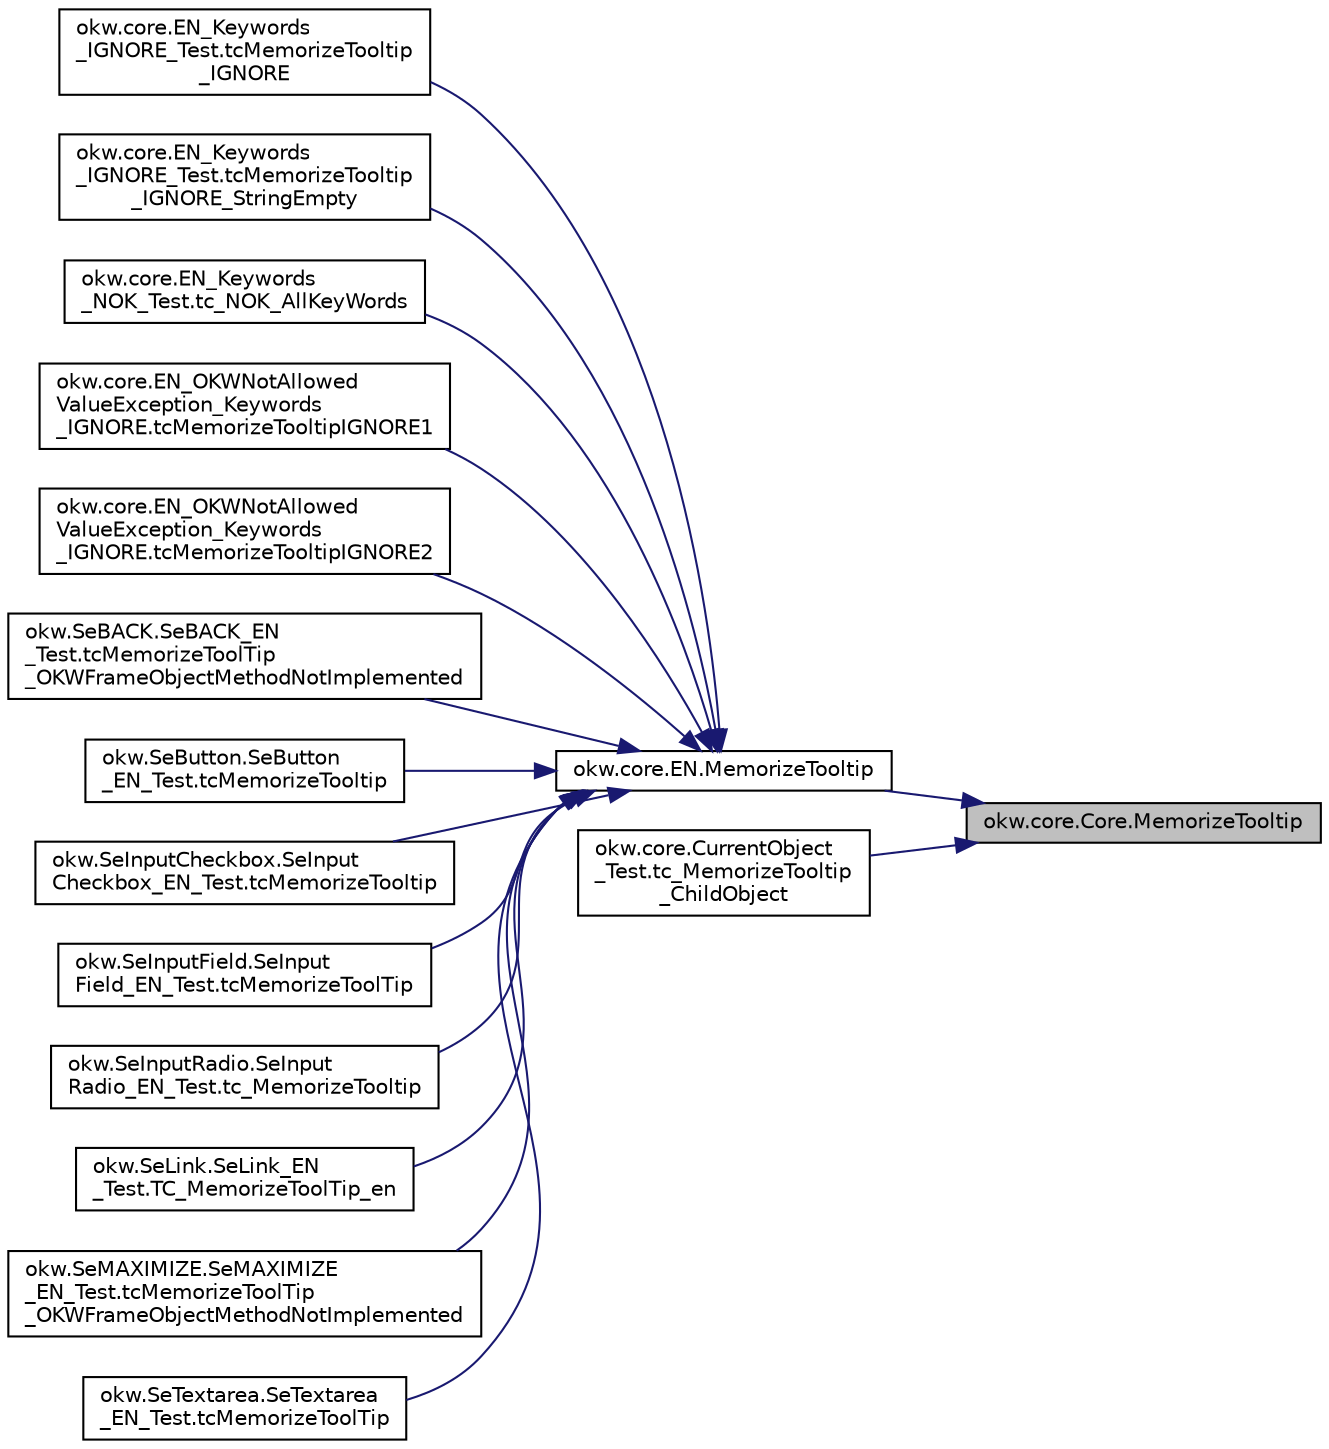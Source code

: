 digraph "okw.core.Core.MemorizeTooltip"
{
 // INTERACTIVE_SVG=YES
 // LATEX_PDF_SIZE
  edge [fontname="Helvetica",fontsize="10",labelfontname="Helvetica",labelfontsize="10"];
  node [fontname="Helvetica",fontsize="10",shape=record];
  rankdir="RL";
  Node1254 [label="okw.core.Core.MemorizeTooltip",height=0.2,width=0.4,color="black", fillcolor="grey75", style="filled", fontcolor="black",tooltip="Dokumentiert den Tooltip-Text (Kurzinformation) des gegebenen Objekts."];
  Node1254 -> Node1255 [dir="back",color="midnightblue",fontsize="10",style="solid",fontname="Helvetica"];
  Node1255 [label="okw.core.EN.MemorizeTooltip",height=0.2,width=0.4,color="black", fillcolor="white", style="filled",URL="$classokw_1_1core_1_1_e_n.html#ac3baf8611adc749803c55cdd0aaf2c01",tooltip="Dokumentiert den Tooltip-Text (Kurzinformation) des gegebenen Objekts."];
  Node1255 -> Node1256 [dir="back",color="midnightblue",fontsize="10",style="solid",fontname="Helvetica"];
  Node1256 [label="okw.core.EN_Keywords\l_IGNORE_Test.tcMemorizeTooltip\l_IGNORE",height=0.2,width=0.4,color="black", fillcolor="white", style="filled",URL="$classokw_1_1core_1_1_e_n___keywords___i_g_n_o_r_e___test.html#a7facb8d1335211bcf071b3d6259aed66",tooltip=" "];
  Node1255 -> Node1257 [dir="back",color="midnightblue",fontsize="10",style="solid",fontname="Helvetica"];
  Node1257 [label="okw.core.EN_Keywords\l_IGNORE_Test.tcMemorizeTooltip\l_IGNORE_StringEmpty",height=0.2,width=0.4,color="black", fillcolor="white", style="filled",URL="$classokw_1_1core_1_1_e_n___keywords___i_g_n_o_r_e___test.html#afbdb2fb5c779c7b4e28889ca25eefc89",tooltip=" "];
  Node1255 -> Node1258 [dir="back",color="midnightblue",fontsize="10",style="solid",fontname="Helvetica"];
  Node1258 [label="okw.core.EN_Keywords\l_NOK_Test.tc_NOK_AllKeyWords",height=0.2,width=0.4,color="black", fillcolor="white", style="filled",URL="$classokw_1_1core_1_1_e_n___keywords___n_o_k___test.html#a81a960a2341dfb0e27da7871291c84dc",tooltip="Prüft methoden aufruf für einen einfachen Click."];
  Node1255 -> Node1259 [dir="back",color="midnightblue",fontsize="10",style="solid",fontname="Helvetica"];
  Node1259 [label="okw.core.EN_OKWNotAllowed\lValueException_Keywords\l_IGNORE.tcMemorizeTooltipIGNORE1",height=0.2,width=0.4,color="black", fillcolor="white", style="filled",URL="$classokw_1_1core_1_1_e_n___o_k_w_not_allowed_value_exception___keywords___i_g_n_o_r_e.html#a06035280715d3165c7d36bd6cb226724",tooltip="Prüft ob \"${IGNORE} \" die Ausnahme okw.exceptions.OKWNotAllowedValueException auslöst."];
  Node1255 -> Node1260 [dir="back",color="midnightblue",fontsize="10",style="solid",fontname="Helvetica"];
  Node1260 [label="okw.core.EN_OKWNotAllowed\lValueException_Keywords\l_IGNORE.tcMemorizeTooltipIGNORE2",height=0.2,width=0.4,color="black", fillcolor="white", style="filled",URL="$classokw_1_1core_1_1_e_n___o_k_w_not_allowed_value_exception___keywords___i_g_n_o_r_e.html#a302a83a0ef7e26e6cf791fc49ffd5b45",tooltip="Prüft ob \"\"${IGNORE}${TCN}\" die Ausnahme okw.exceptions.OKWNotAllowedValueException auslöst."];
  Node1255 -> Node1261 [dir="back",color="midnightblue",fontsize="10",style="solid",fontname="Helvetica"];
  Node1261 [label="okw.SeBACK.SeBACK_EN\l_Test.tcMemorizeToolTip\l_OKWFrameObjectMethodNotImplemented",height=0.2,width=0.4,color="black", fillcolor="white", style="filled",URL="$classokw_1_1_se_b_a_c_k_1_1_se_b_a_c_k___e_n___test.html#ad2229251534ee34b11fbdb2f61475060",tooltip="Teste das Schlüsselwort MemorizeTooltip( FN, MemKey ) eines SeBACK Prüfen."];
  Node1255 -> Node1262 [dir="back",color="midnightblue",fontsize="10",style="solid",fontname="Helvetica"];
  Node1262 [label="okw.SeButton.SeButton\l_EN_Test.tcMemorizeTooltip",height=0.2,width=0.4,color="black", fillcolor="white", style="filled",URL="$classokw_1_1_se_button_1_1_se_button___e_n___test.html#ab5f86f97a634753914c8c2b08b155a05",tooltip="Test des Schlüsselwortes MemorizeTooltip für den GUI-Adapter SeButton."];
  Node1255 -> Node1263 [dir="back",color="midnightblue",fontsize="10",style="solid",fontname="Helvetica"];
  Node1263 [label="okw.SeInputCheckbox.SeInput\lCheckbox_EN_Test.tcMemorizeTooltip",height=0.2,width=0.4,color="black", fillcolor="white", style="filled",URL="$classokw_1_1_se_input_checkbox_1_1_se_input_checkbox___e_n___test.html#afafdab11ea44117d916cdcaba9d30cce",tooltip="Speichert ob ein vorhandenes objekt existiert."];
  Node1255 -> Node1264 [dir="back",color="midnightblue",fontsize="10",style="solid",fontname="Helvetica"];
  Node1264 [label="okw.SeInputField.SeInput\lField_EN_Test.tcMemorizeToolTip",height=0.2,width=0.4,color="black", fillcolor="white", style="filled",URL="$classokw_1_1_se_input_field_1_1_se_input_field___e_n___test.html#ab6cc18cf0a879e094db1b03150a0d270",tooltip="Teste das Schlüsselwort MemorizeTooltip( FN, MemKey ) eines SeInputText Prüfen."];
  Node1255 -> Node1265 [dir="back",color="midnightblue",fontsize="10",style="solid",fontname="Helvetica"];
  Node1265 [label="okw.SeInputRadio.SeInput\lRadio_EN_Test.tc_MemorizeTooltip",height=0.2,width=0.4,color="black", fillcolor="white", style="filled",URL="$classokw_1_1_se_input_radio_1_1_se_input_radio___e_n___test.html#a7b83c595bca49f4d2a2d73f59d20a3cc",tooltip="Test des Schlüsselwortes MemorizeTooltip für den GUI-Adapter SeInputRadio."];
  Node1255 -> Node1266 [dir="back",color="midnightblue",fontsize="10",style="solid",fontname="Helvetica"];
  Node1266 [label="okw.SeLink.SeLink_EN\l_Test.TC_MemorizeToolTip_en",height=0.2,width=0.4,color="black", fillcolor="white", style="filled",URL="$classokw_1_1_se_link_1_1_se_link___e_n___test.html#ad88f4d017f1a55ad12f9ffc5ed0ab336",tooltip="Prüft die Methode SeLink.MemorizeToolTip."];
  Node1255 -> Node1267 [dir="back",color="midnightblue",fontsize="10",style="solid",fontname="Helvetica"];
  Node1267 [label="okw.SeMAXIMIZE.SeMAXIMIZE\l_EN_Test.tcMemorizeToolTip\l_OKWFrameObjectMethodNotImplemented",height=0.2,width=0.4,color="black", fillcolor="white", style="filled",URL="$classokw_1_1_se_m_a_x_i_m_i_z_e_1_1_se_m_a_x_i_m_i_z_e___e_n___test.html#af4938a919823e6fff5ac50da7d5c3bb2",tooltip="Teste das Schlüsselwort MemorizeTooltip( FN, MemKey ) eines SeMAXIMIZE Prüfen."];
  Node1255 -> Node1268 [dir="back",color="midnightblue",fontsize="10",style="solid",fontname="Helvetica"];
  Node1268 [label="okw.SeTextarea.SeTextarea\l_EN_Test.tcMemorizeToolTip",height=0.2,width=0.4,color="black", fillcolor="white", style="filled",URL="$classokw_1_1_se_textarea_1_1_se_textarea___e_n___test.html#a79462f3249f85eed6274beabda697a1c",tooltip="Testet das Schlüsselwort MemorizeToolTip( FN, MemKey ) eines SeInputText Prüfen."];
  Node1254 -> Node1269 [dir="back",color="midnightblue",fontsize="10",style="solid",fontname="Helvetica"];
  Node1269 [label="okw.core.CurrentObject\l_Test.tc_MemorizeTooltip\l_ChildObject",height=0.2,width=0.4,color="black", fillcolor="white", style="filled",URL="$classokw_1_1core_1_1_current_object___test.html#a8f8f5284afc1ad9c42422239a21202d3",tooltip="Testziel: Prüft den Aufruf der Methode MemorizeTooltip( FN, MemKey ) im ChildObject."];
}
